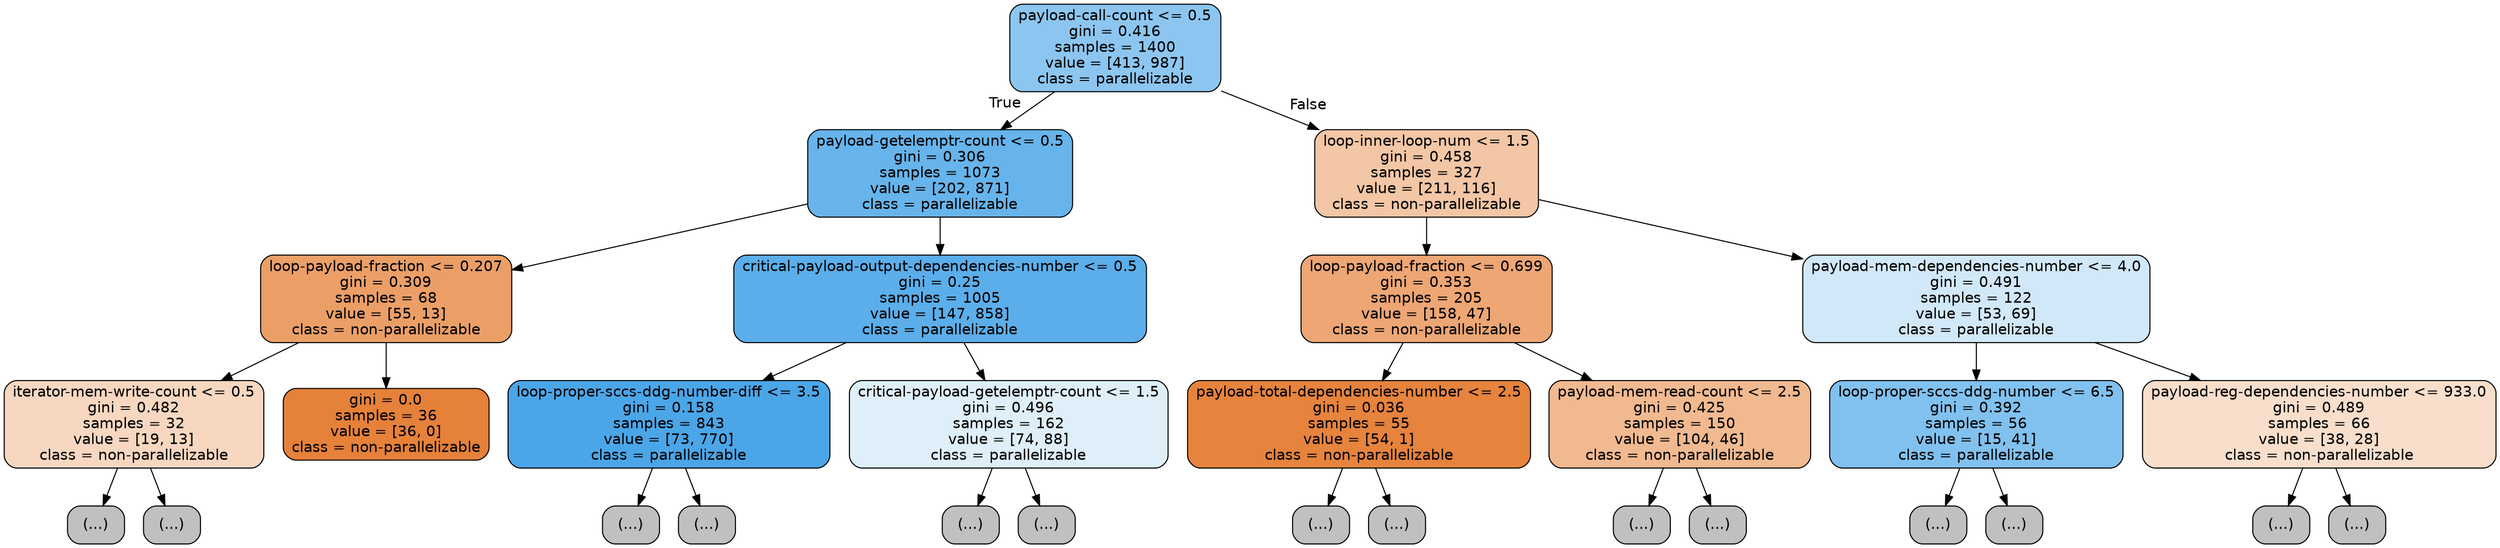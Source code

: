 digraph Tree {
node [shape=box, style="filled, rounded", color="black", fontname=helvetica] ;
edge [fontname=helvetica] ;
0 [label="payload-call-count <= 0.5\ngini = 0.416\nsamples = 1400\nvalue = [413, 987]\nclass = parallelizable", fillcolor="#399de594"] ;
1 [label="payload-getelemptr-count <= 0.5\ngini = 0.306\nsamples = 1073\nvalue = [202, 871]\nclass = parallelizable", fillcolor="#399de5c4"] ;
0 -> 1 [labeldistance=2.5, labelangle=45, headlabel="True"] ;
2 [label="loop-payload-fraction <= 0.207\ngini = 0.309\nsamples = 68\nvalue = [55, 13]\nclass = non-parallelizable", fillcolor="#e58139c3"] ;
1 -> 2 ;
3 [label="iterator-mem-write-count <= 0.5\ngini = 0.482\nsamples = 32\nvalue = [19, 13]\nclass = non-parallelizable", fillcolor="#e5813951"] ;
2 -> 3 ;
4 [label="(...)", fillcolor="#C0C0C0"] ;
3 -> 4 ;
5 [label="(...)", fillcolor="#C0C0C0"] ;
3 -> 5 ;
22 [label="gini = 0.0\nsamples = 36\nvalue = [36, 0]\nclass = non-parallelizable", fillcolor="#e58139ff"] ;
2 -> 22 ;
23 [label="critical-payload-output-dependencies-number <= 0.5\ngini = 0.25\nsamples = 1005\nvalue = [147, 858]\nclass = parallelizable", fillcolor="#399de5d3"] ;
1 -> 23 ;
24 [label="loop-proper-sccs-ddg-number-diff <= 3.5\ngini = 0.158\nsamples = 843\nvalue = [73, 770]\nclass = parallelizable", fillcolor="#399de5e7"] ;
23 -> 24 ;
25 [label="(...)", fillcolor="#C0C0C0"] ;
24 -> 25 ;
146 [label="(...)", fillcolor="#C0C0C0"] ;
24 -> 146 ;
147 [label="critical-payload-getelemptr-count <= 1.5\ngini = 0.496\nsamples = 162\nvalue = [74, 88]\nclass = parallelizable", fillcolor="#399de529"] ;
23 -> 147 ;
148 [label="(...)", fillcolor="#C0C0C0"] ;
147 -> 148 ;
207 [label="(...)", fillcolor="#C0C0C0"] ;
147 -> 207 ;
214 [label="loop-inner-loop-num <= 1.5\ngini = 0.458\nsamples = 327\nvalue = [211, 116]\nclass = non-parallelizable", fillcolor="#e5813973"] ;
0 -> 214 [labeldistance=2.5, labelangle=-45, headlabel="False"] ;
215 [label="loop-payload-fraction <= 0.699\ngini = 0.353\nsamples = 205\nvalue = [158, 47]\nclass = non-parallelizable", fillcolor="#e58139b3"] ;
214 -> 215 ;
216 [label="payload-total-dependencies-number <= 2.5\ngini = 0.036\nsamples = 55\nvalue = [54, 1]\nclass = non-parallelizable", fillcolor="#e58139fa"] ;
215 -> 216 ;
217 [label="(...)", fillcolor="#C0C0C0"] ;
216 -> 217 ;
220 [label="(...)", fillcolor="#C0C0C0"] ;
216 -> 220 ;
221 [label="payload-mem-read-count <= 2.5\ngini = 0.425\nsamples = 150\nvalue = [104, 46]\nclass = non-parallelizable", fillcolor="#e581398e"] ;
215 -> 221 ;
222 [label="(...)", fillcolor="#C0C0C0"] ;
221 -> 222 ;
227 [label="(...)", fillcolor="#C0C0C0"] ;
221 -> 227 ;
262 [label="payload-mem-dependencies-number <= 4.0\ngini = 0.491\nsamples = 122\nvalue = [53, 69]\nclass = parallelizable", fillcolor="#399de53b"] ;
214 -> 262 ;
263 [label="loop-proper-sccs-ddg-number <= 6.5\ngini = 0.392\nsamples = 56\nvalue = [15, 41]\nclass = parallelizable", fillcolor="#399de5a2"] ;
262 -> 263 ;
264 [label="(...)", fillcolor="#C0C0C0"] ;
263 -> 264 ;
275 [label="(...)", fillcolor="#C0C0C0"] ;
263 -> 275 ;
276 [label="payload-reg-dependencies-number <= 933.0\ngini = 0.489\nsamples = 66\nvalue = [38, 28]\nclass = non-parallelizable", fillcolor="#e5813943"] ;
262 -> 276 ;
277 [label="(...)", fillcolor="#C0C0C0"] ;
276 -> 277 ;
294 [label="(...)", fillcolor="#C0C0C0"] ;
276 -> 294 ;
}